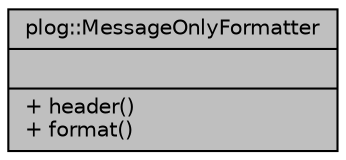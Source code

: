 digraph "plog::MessageOnlyFormatter"
{
 // LATEX_PDF_SIZE
  bgcolor="transparent";
  edge [fontname="Helvetica",fontsize="10",labelfontname="Helvetica",labelfontsize="10"];
  node [fontname="Helvetica",fontsize="10",shape=record];
  Node1 [label="{plog::MessageOnlyFormatter\n||+ header()\l+ format()\l}",height=0.2,width=0.4,color="black", fillcolor="grey75", style="filled", fontcolor="black",tooltip=" "];
}
